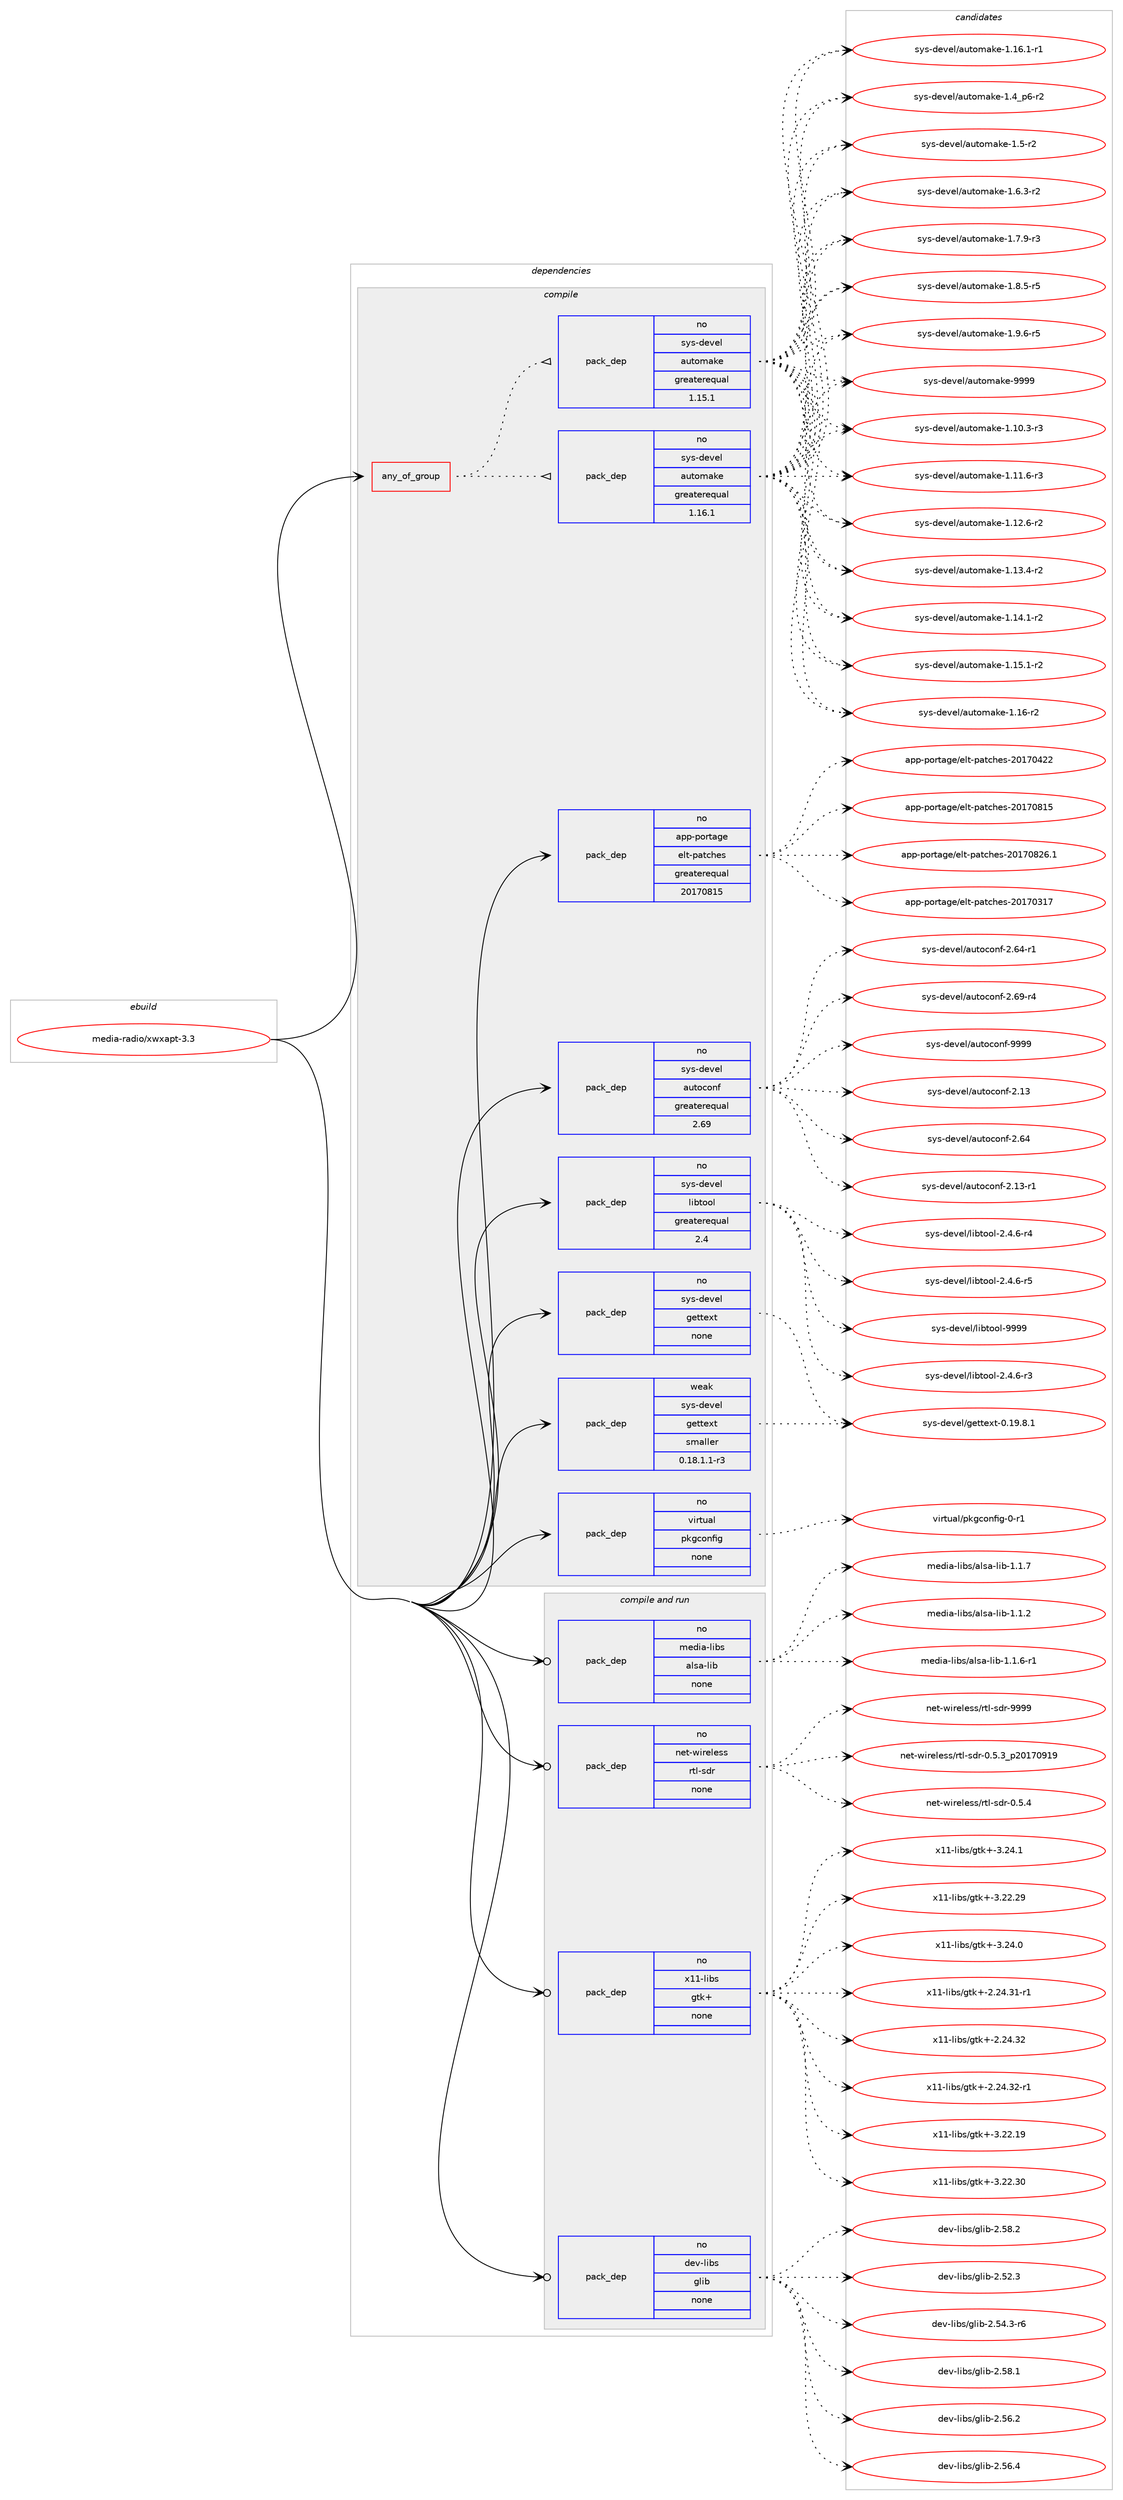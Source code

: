 digraph prolog {

# *************
# Graph options
# *************

newrank=true;
concentrate=true;
compound=true;
graph [rankdir=LR,fontname=Helvetica,fontsize=10,ranksep=1.5];#, ranksep=2.5, nodesep=0.2];
edge  [arrowhead=vee];
node  [fontname=Helvetica,fontsize=10];

# **********
# The ebuild
# **********

subgraph cluster_leftcol {
color=gray;
rank=same;
label=<<i>ebuild</i>>;
id [label="media-radio/xwxapt-3.3", color=red, width=4, href="../media-radio/xwxapt-3.3.svg"];
}

# ****************
# The dependencies
# ****************

subgraph cluster_midcol {
color=gray;
label=<<i>dependencies</i>>;
subgraph cluster_compile {
fillcolor="#eeeeee";
style=filled;
label=<<i>compile</i>>;
subgraph any95 {
dependency2841 [label=<<TABLE BORDER="0" CELLBORDER="1" CELLSPACING="0" CELLPADDING="4"><TR><TD CELLPADDING="10">any_of_group</TD></TR></TABLE>>, shape=none, color=red];subgraph pack2416 {
dependency2842 [label=<<TABLE BORDER="0" CELLBORDER="1" CELLSPACING="0" CELLPADDING="4" WIDTH="220"><TR><TD ROWSPAN="6" CELLPADDING="30">pack_dep</TD></TR><TR><TD WIDTH="110">no</TD></TR><TR><TD>sys-devel</TD></TR><TR><TD>automake</TD></TR><TR><TD>greaterequal</TD></TR><TR><TD>1.16.1</TD></TR></TABLE>>, shape=none, color=blue];
}
dependency2841:e -> dependency2842:w [weight=20,style="dotted",arrowhead="oinv"];
subgraph pack2417 {
dependency2843 [label=<<TABLE BORDER="0" CELLBORDER="1" CELLSPACING="0" CELLPADDING="4" WIDTH="220"><TR><TD ROWSPAN="6" CELLPADDING="30">pack_dep</TD></TR><TR><TD WIDTH="110">no</TD></TR><TR><TD>sys-devel</TD></TR><TR><TD>automake</TD></TR><TR><TD>greaterequal</TD></TR><TR><TD>1.15.1</TD></TR></TABLE>>, shape=none, color=blue];
}
dependency2841:e -> dependency2843:w [weight=20,style="dotted",arrowhead="oinv"];
}
id:e -> dependency2841:w [weight=20,style="solid",arrowhead="vee"];
subgraph pack2418 {
dependency2844 [label=<<TABLE BORDER="0" CELLBORDER="1" CELLSPACING="0" CELLPADDING="4" WIDTH="220"><TR><TD ROWSPAN="6" CELLPADDING="30">pack_dep</TD></TR><TR><TD WIDTH="110">no</TD></TR><TR><TD>app-portage</TD></TR><TR><TD>elt-patches</TD></TR><TR><TD>greaterequal</TD></TR><TR><TD>20170815</TD></TR></TABLE>>, shape=none, color=blue];
}
id:e -> dependency2844:w [weight=20,style="solid",arrowhead="vee"];
subgraph pack2419 {
dependency2845 [label=<<TABLE BORDER="0" CELLBORDER="1" CELLSPACING="0" CELLPADDING="4" WIDTH="220"><TR><TD ROWSPAN="6" CELLPADDING="30">pack_dep</TD></TR><TR><TD WIDTH="110">no</TD></TR><TR><TD>sys-devel</TD></TR><TR><TD>autoconf</TD></TR><TR><TD>greaterequal</TD></TR><TR><TD>2.69</TD></TR></TABLE>>, shape=none, color=blue];
}
id:e -> dependency2845:w [weight=20,style="solid",arrowhead="vee"];
subgraph pack2420 {
dependency2846 [label=<<TABLE BORDER="0" CELLBORDER="1" CELLSPACING="0" CELLPADDING="4" WIDTH="220"><TR><TD ROWSPAN="6" CELLPADDING="30">pack_dep</TD></TR><TR><TD WIDTH="110">no</TD></TR><TR><TD>sys-devel</TD></TR><TR><TD>gettext</TD></TR><TR><TD>none</TD></TR><TR><TD></TD></TR></TABLE>>, shape=none, color=blue];
}
id:e -> dependency2846:w [weight=20,style="solid",arrowhead="vee"];
subgraph pack2421 {
dependency2847 [label=<<TABLE BORDER="0" CELLBORDER="1" CELLSPACING="0" CELLPADDING="4" WIDTH="220"><TR><TD ROWSPAN="6" CELLPADDING="30">pack_dep</TD></TR><TR><TD WIDTH="110">no</TD></TR><TR><TD>sys-devel</TD></TR><TR><TD>libtool</TD></TR><TR><TD>greaterequal</TD></TR><TR><TD>2.4</TD></TR></TABLE>>, shape=none, color=blue];
}
id:e -> dependency2847:w [weight=20,style="solid",arrowhead="vee"];
subgraph pack2422 {
dependency2848 [label=<<TABLE BORDER="0" CELLBORDER="1" CELLSPACING="0" CELLPADDING="4" WIDTH="220"><TR><TD ROWSPAN="6" CELLPADDING="30">pack_dep</TD></TR><TR><TD WIDTH="110">no</TD></TR><TR><TD>virtual</TD></TR><TR><TD>pkgconfig</TD></TR><TR><TD>none</TD></TR><TR><TD></TD></TR></TABLE>>, shape=none, color=blue];
}
id:e -> dependency2848:w [weight=20,style="solid",arrowhead="vee"];
subgraph pack2423 {
dependency2849 [label=<<TABLE BORDER="0" CELLBORDER="1" CELLSPACING="0" CELLPADDING="4" WIDTH="220"><TR><TD ROWSPAN="6" CELLPADDING="30">pack_dep</TD></TR><TR><TD WIDTH="110">weak</TD></TR><TR><TD>sys-devel</TD></TR><TR><TD>gettext</TD></TR><TR><TD>smaller</TD></TR><TR><TD>0.18.1.1-r3</TD></TR></TABLE>>, shape=none, color=blue];
}
id:e -> dependency2849:w [weight=20,style="solid",arrowhead="vee"];
}
subgraph cluster_compileandrun {
fillcolor="#eeeeee";
style=filled;
label=<<i>compile and run</i>>;
subgraph pack2424 {
dependency2850 [label=<<TABLE BORDER="0" CELLBORDER="1" CELLSPACING="0" CELLPADDING="4" WIDTH="220"><TR><TD ROWSPAN="6" CELLPADDING="30">pack_dep</TD></TR><TR><TD WIDTH="110">no</TD></TR><TR><TD>dev-libs</TD></TR><TR><TD>glib</TD></TR><TR><TD>none</TD></TR><TR><TD></TD></TR></TABLE>>, shape=none, color=blue];
}
id:e -> dependency2850:w [weight=20,style="solid",arrowhead="odotvee"];
subgraph pack2425 {
dependency2851 [label=<<TABLE BORDER="0" CELLBORDER="1" CELLSPACING="0" CELLPADDING="4" WIDTH="220"><TR><TD ROWSPAN="6" CELLPADDING="30">pack_dep</TD></TR><TR><TD WIDTH="110">no</TD></TR><TR><TD>media-libs</TD></TR><TR><TD>alsa-lib</TD></TR><TR><TD>none</TD></TR><TR><TD></TD></TR></TABLE>>, shape=none, color=blue];
}
id:e -> dependency2851:w [weight=20,style="solid",arrowhead="odotvee"];
subgraph pack2426 {
dependency2852 [label=<<TABLE BORDER="0" CELLBORDER="1" CELLSPACING="0" CELLPADDING="4" WIDTH="220"><TR><TD ROWSPAN="6" CELLPADDING="30">pack_dep</TD></TR><TR><TD WIDTH="110">no</TD></TR><TR><TD>net-wireless</TD></TR><TR><TD>rtl-sdr</TD></TR><TR><TD>none</TD></TR><TR><TD></TD></TR></TABLE>>, shape=none, color=blue];
}
id:e -> dependency2852:w [weight=20,style="solid",arrowhead="odotvee"];
subgraph pack2427 {
dependency2853 [label=<<TABLE BORDER="0" CELLBORDER="1" CELLSPACING="0" CELLPADDING="4" WIDTH="220"><TR><TD ROWSPAN="6" CELLPADDING="30">pack_dep</TD></TR><TR><TD WIDTH="110">no</TD></TR><TR><TD>x11-libs</TD></TR><TR><TD>gtk+</TD></TR><TR><TD>none</TD></TR><TR><TD></TD></TR></TABLE>>, shape=none, color=blue];
}
id:e -> dependency2853:w [weight=20,style="solid",arrowhead="odotvee"];
}
subgraph cluster_run {
fillcolor="#eeeeee";
style=filled;
label=<<i>run</i>>;
}
}

# **************
# The candidates
# **************

subgraph cluster_choices {
rank=same;
color=gray;
label=<<i>candidates</i>>;

subgraph choice2416 {
color=black;
nodesep=1;
choice11512111545100101118101108479711711611110997107101454946494846514511451 [label="sys-devel/automake-1.10.3-r3", color=red, width=4,href="../sys-devel/automake-1.10.3-r3.svg"];
choice11512111545100101118101108479711711611110997107101454946494946544511451 [label="sys-devel/automake-1.11.6-r3", color=red, width=4,href="../sys-devel/automake-1.11.6-r3.svg"];
choice11512111545100101118101108479711711611110997107101454946495046544511450 [label="sys-devel/automake-1.12.6-r2", color=red, width=4,href="../sys-devel/automake-1.12.6-r2.svg"];
choice11512111545100101118101108479711711611110997107101454946495146524511450 [label="sys-devel/automake-1.13.4-r2", color=red, width=4,href="../sys-devel/automake-1.13.4-r2.svg"];
choice11512111545100101118101108479711711611110997107101454946495246494511450 [label="sys-devel/automake-1.14.1-r2", color=red, width=4,href="../sys-devel/automake-1.14.1-r2.svg"];
choice11512111545100101118101108479711711611110997107101454946495346494511450 [label="sys-devel/automake-1.15.1-r2", color=red, width=4,href="../sys-devel/automake-1.15.1-r2.svg"];
choice1151211154510010111810110847971171161111099710710145494649544511450 [label="sys-devel/automake-1.16-r2", color=red, width=4,href="../sys-devel/automake-1.16-r2.svg"];
choice11512111545100101118101108479711711611110997107101454946495446494511449 [label="sys-devel/automake-1.16.1-r1", color=red, width=4,href="../sys-devel/automake-1.16.1-r1.svg"];
choice115121115451001011181011084797117116111109971071014549465295112544511450 [label="sys-devel/automake-1.4_p6-r2", color=red, width=4,href="../sys-devel/automake-1.4_p6-r2.svg"];
choice11512111545100101118101108479711711611110997107101454946534511450 [label="sys-devel/automake-1.5-r2", color=red, width=4,href="../sys-devel/automake-1.5-r2.svg"];
choice115121115451001011181011084797117116111109971071014549465446514511450 [label="sys-devel/automake-1.6.3-r2", color=red, width=4,href="../sys-devel/automake-1.6.3-r2.svg"];
choice115121115451001011181011084797117116111109971071014549465546574511451 [label="sys-devel/automake-1.7.9-r3", color=red, width=4,href="../sys-devel/automake-1.7.9-r3.svg"];
choice115121115451001011181011084797117116111109971071014549465646534511453 [label="sys-devel/automake-1.8.5-r5", color=red, width=4,href="../sys-devel/automake-1.8.5-r5.svg"];
choice115121115451001011181011084797117116111109971071014549465746544511453 [label="sys-devel/automake-1.9.6-r5", color=red, width=4,href="../sys-devel/automake-1.9.6-r5.svg"];
choice115121115451001011181011084797117116111109971071014557575757 [label="sys-devel/automake-9999", color=red, width=4,href="../sys-devel/automake-9999.svg"];
dependency2842:e -> choice11512111545100101118101108479711711611110997107101454946494846514511451:w [style=dotted,weight="100"];
dependency2842:e -> choice11512111545100101118101108479711711611110997107101454946494946544511451:w [style=dotted,weight="100"];
dependency2842:e -> choice11512111545100101118101108479711711611110997107101454946495046544511450:w [style=dotted,weight="100"];
dependency2842:e -> choice11512111545100101118101108479711711611110997107101454946495146524511450:w [style=dotted,weight="100"];
dependency2842:e -> choice11512111545100101118101108479711711611110997107101454946495246494511450:w [style=dotted,weight="100"];
dependency2842:e -> choice11512111545100101118101108479711711611110997107101454946495346494511450:w [style=dotted,weight="100"];
dependency2842:e -> choice1151211154510010111810110847971171161111099710710145494649544511450:w [style=dotted,weight="100"];
dependency2842:e -> choice11512111545100101118101108479711711611110997107101454946495446494511449:w [style=dotted,weight="100"];
dependency2842:e -> choice115121115451001011181011084797117116111109971071014549465295112544511450:w [style=dotted,weight="100"];
dependency2842:e -> choice11512111545100101118101108479711711611110997107101454946534511450:w [style=dotted,weight="100"];
dependency2842:e -> choice115121115451001011181011084797117116111109971071014549465446514511450:w [style=dotted,weight="100"];
dependency2842:e -> choice115121115451001011181011084797117116111109971071014549465546574511451:w [style=dotted,weight="100"];
dependency2842:e -> choice115121115451001011181011084797117116111109971071014549465646534511453:w [style=dotted,weight="100"];
dependency2842:e -> choice115121115451001011181011084797117116111109971071014549465746544511453:w [style=dotted,weight="100"];
dependency2842:e -> choice115121115451001011181011084797117116111109971071014557575757:w [style=dotted,weight="100"];
}
subgraph choice2417 {
color=black;
nodesep=1;
choice11512111545100101118101108479711711611110997107101454946494846514511451 [label="sys-devel/automake-1.10.3-r3", color=red, width=4,href="../sys-devel/automake-1.10.3-r3.svg"];
choice11512111545100101118101108479711711611110997107101454946494946544511451 [label="sys-devel/automake-1.11.6-r3", color=red, width=4,href="../sys-devel/automake-1.11.6-r3.svg"];
choice11512111545100101118101108479711711611110997107101454946495046544511450 [label="sys-devel/automake-1.12.6-r2", color=red, width=4,href="../sys-devel/automake-1.12.6-r2.svg"];
choice11512111545100101118101108479711711611110997107101454946495146524511450 [label="sys-devel/automake-1.13.4-r2", color=red, width=4,href="../sys-devel/automake-1.13.4-r2.svg"];
choice11512111545100101118101108479711711611110997107101454946495246494511450 [label="sys-devel/automake-1.14.1-r2", color=red, width=4,href="../sys-devel/automake-1.14.1-r2.svg"];
choice11512111545100101118101108479711711611110997107101454946495346494511450 [label="sys-devel/automake-1.15.1-r2", color=red, width=4,href="../sys-devel/automake-1.15.1-r2.svg"];
choice1151211154510010111810110847971171161111099710710145494649544511450 [label="sys-devel/automake-1.16-r2", color=red, width=4,href="../sys-devel/automake-1.16-r2.svg"];
choice11512111545100101118101108479711711611110997107101454946495446494511449 [label="sys-devel/automake-1.16.1-r1", color=red, width=4,href="../sys-devel/automake-1.16.1-r1.svg"];
choice115121115451001011181011084797117116111109971071014549465295112544511450 [label="sys-devel/automake-1.4_p6-r2", color=red, width=4,href="../sys-devel/automake-1.4_p6-r2.svg"];
choice11512111545100101118101108479711711611110997107101454946534511450 [label="sys-devel/automake-1.5-r2", color=red, width=4,href="../sys-devel/automake-1.5-r2.svg"];
choice115121115451001011181011084797117116111109971071014549465446514511450 [label="sys-devel/automake-1.6.3-r2", color=red, width=4,href="../sys-devel/automake-1.6.3-r2.svg"];
choice115121115451001011181011084797117116111109971071014549465546574511451 [label="sys-devel/automake-1.7.9-r3", color=red, width=4,href="../sys-devel/automake-1.7.9-r3.svg"];
choice115121115451001011181011084797117116111109971071014549465646534511453 [label="sys-devel/automake-1.8.5-r5", color=red, width=4,href="../sys-devel/automake-1.8.5-r5.svg"];
choice115121115451001011181011084797117116111109971071014549465746544511453 [label="sys-devel/automake-1.9.6-r5", color=red, width=4,href="../sys-devel/automake-1.9.6-r5.svg"];
choice115121115451001011181011084797117116111109971071014557575757 [label="sys-devel/automake-9999", color=red, width=4,href="../sys-devel/automake-9999.svg"];
dependency2843:e -> choice11512111545100101118101108479711711611110997107101454946494846514511451:w [style=dotted,weight="100"];
dependency2843:e -> choice11512111545100101118101108479711711611110997107101454946494946544511451:w [style=dotted,weight="100"];
dependency2843:e -> choice11512111545100101118101108479711711611110997107101454946495046544511450:w [style=dotted,weight="100"];
dependency2843:e -> choice11512111545100101118101108479711711611110997107101454946495146524511450:w [style=dotted,weight="100"];
dependency2843:e -> choice11512111545100101118101108479711711611110997107101454946495246494511450:w [style=dotted,weight="100"];
dependency2843:e -> choice11512111545100101118101108479711711611110997107101454946495346494511450:w [style=dotted,weight="100"];
dependency2843:e -> choice1151211154510010111810110847971171161111099710710145494649544511450:w [style=dotted,weight="100"];
dependency2843:e -> choice11512111545100101118101108479711711611110997107101454946495446494511449:w [style=dotted,weight="100"];
dependency2843:e -> choice115121115451001011181011084797117116111109971071014549465295112544511450:w [style=dotted,weight="100"];
dependency2843:e -> choice11512111545100101118101108479711711611110997107101454946534511450:w [style=dotted,weight="100"];
dependency2843:e -> choice115121115451001011181011084797117116111109971071014549465446514511450:w [style=dotted,weight="100"];
dependency2843:e -> choice115121115451001011181011084797117116111109971071014549465546574511451:w [style=dotted,weight="100"];
dependency2843:e -> choice115121115451001011181011084797117116111109971071014549465646534511453:w [style=dotted,weight="100"];
dependency2843:e -> choice115121115451001011181011084797117116111109971071014549465746544511453:w [style=dotted,weight="100"];
dependency2843:e -> choice115121115451001011181011084797117116111109971071014557575757:w [style=dotted,weight="100"];
}
subgraph choice2418 {
color=black;
nodesep=1;
choice97112112451121111141169710310147101108116451129711699104101115455048495548514955 [label="app-portage/elt-patches-20170317", color=red, width=4,href="../app-portage/elt-patches-20170317.svg"];
choice97112112451121111141169710310147101108116451129711699104101115455048495548525050 [label="app-portage/elt-patches-20170422", color=red, width=4,href="../app-portage/elt-patches-20170422.svg"];
choice97112112451121111141169710310147101108116451129711699104101115455048495548564953 [label="app-portage/elt-patches-20170815", color=red, width=4,href="../app-portage/elt-patches-20170815.svg"];
choice971121124511211111411697103101471011081164511297116991041011154550484955485650544649 [label="app-portage/elt-patches-20170826.1", color=red, width=4,href="../app-portage/elt-patches-20170826.1.svg"];
dependency2844:e -> choice97112112451121111141169710310147101108116451129711699104101115455048495548514955:w [style=dotted,weight="100"];
dependency2844:e -> choice97112112451121111141169710310147101108116451129711699104101115455048495548525050:w [style=dotted,weight="100"];
dependency2844:e -> choice97112112451121111141169710310147101108116451129711699104101115455048495548564953:w [style=dotted,weight="100"];
dependency2844:e -> choice971121124511211111411697103101471011081164511297116991041011154550484955485650544649:w [style=dotted,weight="100"];
}
subgraph choice2419 {
color=black;
nodesep=1;
choice115121115451001011181011084797117116111991111101024550464951 [label="sys-devel/autoconf-2.13", color=red, width=4,href="../sys-devel/autoconf-2.13.svg"];
choice115121115451001011181011084797117116111991111101024550465452 [label="sys-devel/autoconf-2.64", color=red, width=4,href="../sys-devel/autoconf-2.64.svg"];
choice1151211154510010111810110847971171161119911111010245504649514511449 [label="sys-devel/autoconf-2.13-r1", color=red, width=4,href="../sys-devel/autoconf-2.13-r1.svg"];
choice1151211154510010111810110847971171161119911111010245504654524511449 [label="sys-devel/autoconf-2.64-r1", color=red, width=4,href="../sys-devel/autoconf-2.64-r1.svg"];
choice1151211154510010111810110847971171161119911111010245504654574511452 [label="sys-devel/autoconf-2.69-r4", color=red, width=4,href="../sys-devel/autoconf-2.69-r4.svg"];
choice115121115451001011181011084797117116111991111101024557575757 [label="sys-devel/autoconf-9999", color=red, width=4,href="../sys-devel/autoconf-9999.svg"];
dependency2845:e -> choice115121115451001011181011084797117116111991111101024550464951:w [style=dotted,weight="100"];
dependency2845:e -> choice115121115451001011181011084797117116111991111101024550465452:w [style=dotted,weight="100"];
dependency2845:e -> choice1151211154510010111810110847971171161119911111010245504649514511449:w [style=dotted,weight="100"];
dependency2845:e -> choice1151211154510010111810110847971171161119911111010245504654524511449:w [style=dotted,weight="100"];
dependency2845:e -> choice1151211154510010111810110847971171161119911111010245504654574511452:w [style=dotted,weight="100"];
dependency2845:e -> choice115121115451001011181011084797117116111991111101024557575757:w [style=dotted,weight="100"];
}
subgraph choice2420 {
color=black;
nodesep=1;
choice1151211154510010111810110847103101116116101120116454846495746564649 [label="sys-devel/gettext-0.19.8.1", color=red, width=4,href="../sys-devel/gettext-0.19.8.1.svg"];
dependency2846:e -> choice1151211154510010111810110847103101116116101120116454846495746564649:w [style=dotted,weight="100"];
}
subgraph choice2421 {
color=black;
nodesep=1;
choice1151211154510010111810110847108105981161111111084550465246544511451 [label="sys-devel/libtool-2.4.6-r3", color=red, width=4,href="../sys-devel/libtool-2.4.6-r3.svg"];
choice1151211154510010111810110847108105981161111111084550465246544511452 [label="sys-devel/libtool-2.4.6-r4", color=red, width=4,href="../sys-devel/libtool-2.4.6-r4.svg"];
choice1151211154510010111810110847108105981161111111084550465246544511453 [label="sys-devel/libtool-2.4.6-r5", color=red, width=4,href="../sys-devel/libtool-2.4.6-r5.svg"];
choice1151211154510010111810110847108105981161111111084557575757 [label="sys-devel/libtool-9999", color=red, width=4,href="../sys-devel/libtool-9999.svg"];
dependency2847:e -> choice1151211154510010111810110847108105981161111111084550465246544511451:w [style=dotted,weight="100"];
dependency2847:e -> choice1151211154510010111810110847108105981161111111084550465246544511452:w [style=dotted,weight="100"];
dependency2847:e -> choice1151211154510010111810110847108105981161111111084550465246544511453:w [style=dotted,weight="100"];
dependency2847:e -> choice1151211154510010111810110847108105981161111111084557575757:w [style=dotted,weight="100"];
}
subgraph choice2422 {
color=black;
nodesep=1;
choice11810511411611797108471121071039911111010210510345484511449 [label="virtual/pkgconfig-0-r1", color=red, width=4,href="../virtual/pkgconfig-0-r1.svg"];
dependency2848:e -> choice11810511411611797108471121071039911111010210510345484511449:w [style=dotted,weight="100"];
}
subgraph choice2423 {
color=black;
nodesep=1;
choice1151211154510010111810110847103101116116101120116454846495746564649 [label="sys-devel/gettext-0.19.8.1", color=red, width=4,href="../sys-devel/gettext-0.19.8.1.svg"];
dependency2849:e -> choice1151211154510010111810110847103101116116101120116454846495746564649:w [style=dotted,weight="100"];
}
subgraph choice2424 {
color=black;
nodesep=1;
choice1001011184510810598115471031081059845504653504651 [label="dev-libs/glib-2.52.3", color=red, width=4,href="../dev-libs/glib-2.52.3.svg"];
choice10010111845108105981154710310810598455046535246514511454 [label="dev-libs/glib-2.54.3-r6", color=red, width=4,href="../dev-libs/glib-2.54.3-r6.svg"];
choice1001011184510810598115471031081059845504653564649 [label="dev-libs/glib-2.58.1", color=red, width=4,href="../dev-libs/glib-2.58.1.svg"];
choice1001011184510810598115471031081059845504653544650 [label="dev-libs/glib-2.56.2", color=red, width=4,href="../dev-libs/glib-2.56.2.svg"];
choice1001011184510810598115471031081059845504653544652 [label="dev-libs/glib-2.56.4", color=red, width=4,href="../dev-libs/glib-2.56.4.svg"];
choice1001011184510810598115471031081059845504653564650 [label="dev-libs/glib-2.58.2", color=red, width=4,href="../dev-libs/glib-2.58.2.svg"];
dependency2850:e -> choice1001011184510810598115471031081059845504653504651:w [style=dotted,weight="100"];
dependency2850:e -> choice10010111845108105981154710310810598455046535246514511454:w [style=dotted,weight="100"];
dependency2850:e -> choice1001011184510810598115471031081059845504653564649:w [style=dotted,weight="100"];
dependency2850:e -> choice1001011184510810598115471031081059845504653544650:w [style=dotted,weight="100"];
dependency2850:e -> choice1001011184510810598115471031081059845504653544652:w [style=dotted,weight="100"];
dependency2850:e -> choice1001011184510810598115471031081059845504653564650:w [style=dotted,weight="100"];
}
subgraph choice2425 {
color=black;
nodesep=1;
choice1091011001059745108105981154797108115974510810598454946494650 [label="media-libs/alsa-lib-1.1.2", color=red, width=4,href="../media-libs/alsa-lib-1.1.2.svg"];
choice10910110010597451081059811547971081159745108105984549464946544511449 [label="media-libs/alsa-lib-1.1.6-r1", color=red, width=4,href="../media-libs/alsa-lib-1.1.6-r1.svg"];
choice1091011001059745108105981154797108115974510810598454946494655 [label="media-libs/alsa-lib-1.1.7", color=red, width=4,href="../media-libs/alsa-lib-1.1.7.svg"];
dependency2851:e -> choice1091011001059745108105981154797108115974510810598454946494650:w [style=dotted,weight="100"];
dependency2851:e -> choice10910110010597451081059811547971081159745108105984549464946544511449:w [style=dotted,weight="100"];
dependency2851:e -> choice1091011001059745108105981154797108115974510810598454946494655:w [style=dotted,weight="100"];
}
subgraph choice2426 {
color=black;
nodesep=1;
choice110101116451191051141011081011151154711411610845115100114454846534651951125048495548574957 [label="net-wireless/rtl-sdr-0.5.3_p20170919", color=red, width=4,href="../net-wireless/rtl-sdr-0.5.3_p20170919.svg"];
choice110101116451191051141011081011151154711411610845115100114454846534652 [label="net-wireless/rtl-sdr-0.5.4", color=red, width=4,href="../net-wireless/rtl-sdr-0.5.4.svg"];
choice1101011164511910511410110810111511547114116108451151001144557575757 [label="net-wireless/rtl-sdr-9999", color=red, width=4,href="../net-wireless/rtl-sdr-9999.svg"];
dependency2852:e -> choice110101116451191051141011081011151154711411610845115100114454846534651951125048495548574957:w [style=dotted,weight="100"];
dependency2852:e -> choice110101116451191051141011081011151154711411610845115100114454846534652:w [style=dotted,weight="100"];
dependency2852:e -> choice1101011164511910511410110810111511547114116108451151001144557575757:w [style=dotted,weight="100"];
}
subgraph choice2427 {
color=black;
nodesep=1;
choice1204949451081059811547103116107434551465050465057 [label="x11-libs/gtk+-3.22.29", color=red, width=4,href="../x11-libs/gtk+-3.22.29.svg"];
choice12049494510810598115471031161074345514650524648 [label="x11-libs/gtk+-3.24.0", color=red, width=4,href="../x11-libs/gtk+-3.24.0.svg"];
choice12049494510810598115471031161074345504650524651494511449 [label="x11-libs/gtk+-2.24.31-r1", color=red, width=4,href="../x11-libs/gtk+-2.24.31-r1.svg"];
choice1204949451081059811547103116107434550465052465150 [label="x11-libs/gtk+-2.24.32", color=red, width=4,href="../x11-libs/gtk+-2.24.32.svg"];
choice12049494510810598115471031161074345504650524651504511449 [label="x11-libs/gtk+-2.24.32-r1", color=red, width=4,href="../x11-libs/gtk+-2.24.32-r1.svg"];
choice1204949451081059811547103116107434551465050464957 [label="x11-libs/gtk+-3.22.19", color=red, width=4,href="../x11-libs/gtk+-3.22.19.svg"];
choice1204949451081059811547103116107434551465050465148 [label="x11-libs/gtk+-3.22.30", color=red, width=4,href="../x11-libs/gtk+-3.22.30.svg"];
choice12049494510810598115471031161074345514650524649 [label="x11-libs/gtk+-3.24.1", color=red, width=4,href="../x11-libs/gtk+-3.24.1.svg"];
dependency2853:e -> choice1204949451081059811547103116107434551465050465057:w [style=dotted,weight="100"];
dependency2853:e -> choice12049494510810598115471031161074345514650524648:w [style=dotted,weight="100"];
dependency2853:e -> choice12049494510810598115471031161074345504650524651494511449:w [style=dotted,weight="100"];
dependency2853:e -> choice1204949451081059811547103116107434550465052465150:w [style=dotted,weight="100"];
dependency2853:e -> choice12049494510810598115471031161074345504650524651504511449:w [style=dotted,weight="100"];
dependency2853:e -> choice1204949451081059811547103116107434551465050464957:w [style=dotted,weight="100"];
dependency2853:e -> choice1204949451081059811547103116107434551465050465148:w [style=dotted,weight="100"];
dependency2853:e -> choice12049494510810598115471031161074345514650524649:w [style=dotted,weight="100"];
}
}

}
